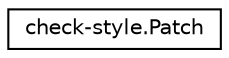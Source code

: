 digraph "Graphical Class Hierarchy"
{
 // LATEX_PDF_SIZE
  edge [fontname="Helvetica",fontsize="10",labelfontname="Helvetica",labelfontsize="10"];
  node [fontname="Helvetica",fontsize="10",shape=record];
  rankdir="LR";
  Node0 [label="check-style.Patch",height=0.2,width=0.4,color="black", fillcolor="white", style="filled",URL="$classcheck-style_1_1_patch.html",tooltip="Patch class."];
}
